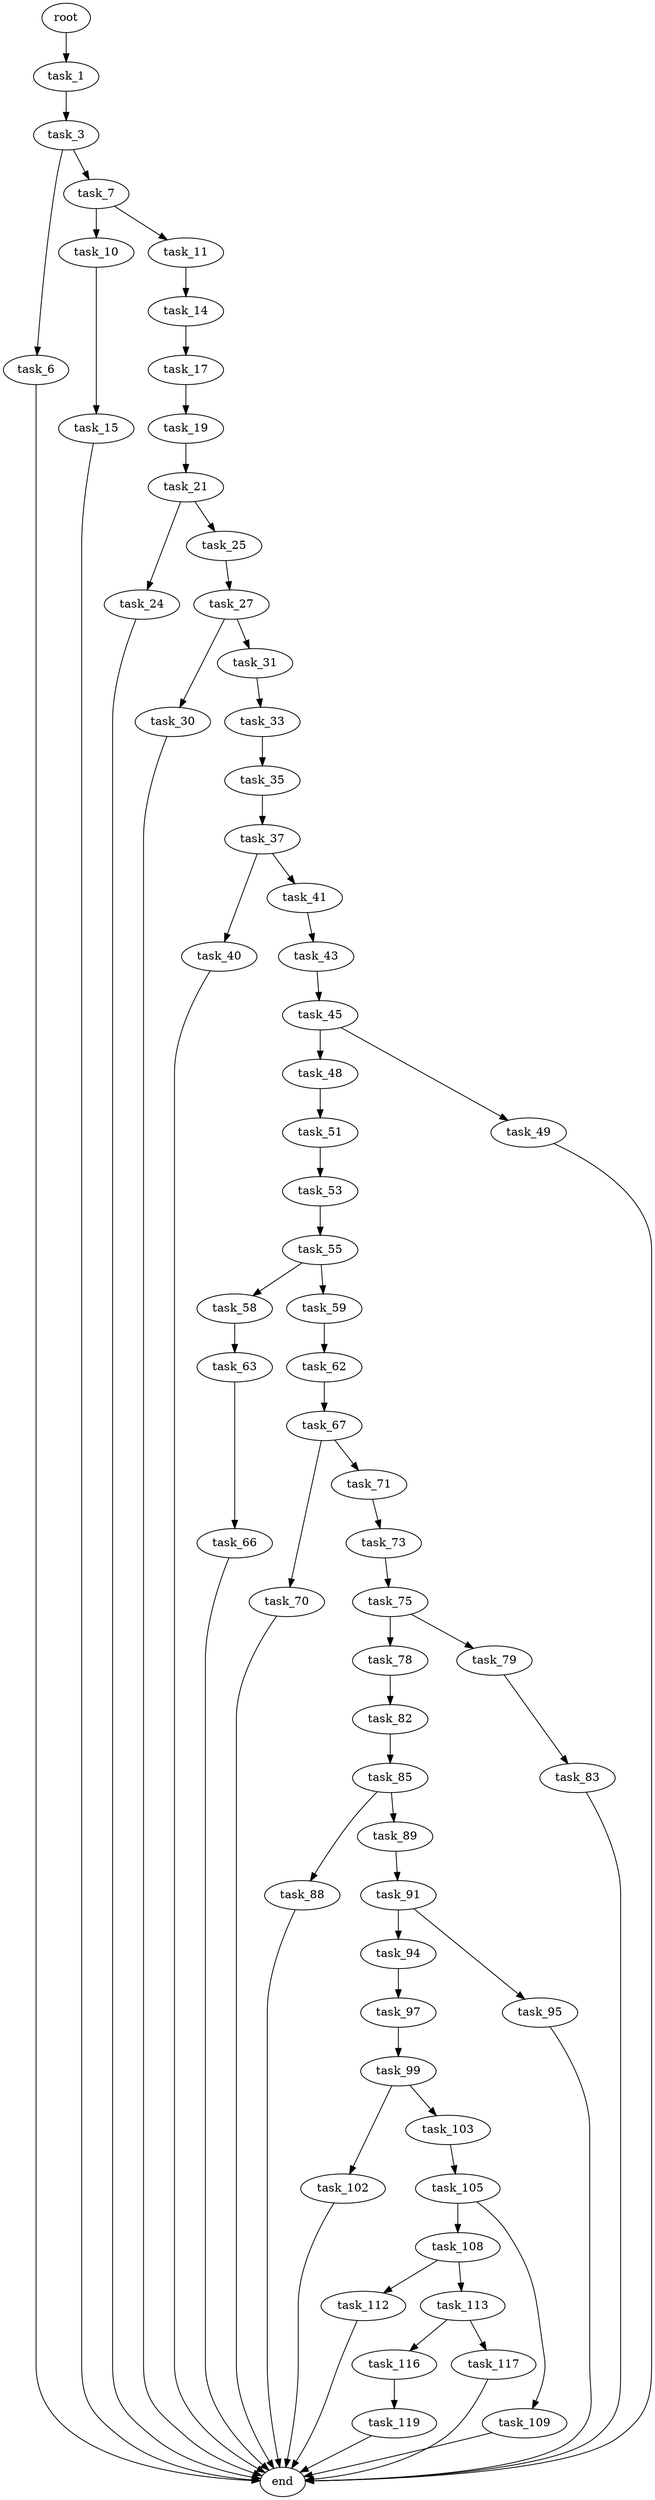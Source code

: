 digraph G {
  root [size="0.000000"];
  task_1 [size="28092209256.000000"];
  task_3 [size="11657819851.000000"];
  task_6 [size="203035186086.000000"];
  task_7 [size="1687009930.000000"];
  end [size="0.000000"];
  task_10 [size="882335683788.000000"];
  task_11 [size="2395978799.000000"];
  task_15 [size="13566419276.000000"];
  task_14 [size="231928233984.000000"];
  task_17 [size="1050376767972.000000"];
  task_19 [size="299324417496.000000"];
  task_21 [size="11118138600.000000"];
  task_24 [size="88968877533.000000"];
  task_25 [size="368293445632.000000"];
  task_27 [size="6412486101.000000"];
  task_30 [size="16627879448.000000"];
  task_31 [size="13472228154.000000"];
  task_33 [size="68719476736.000000"];
  task_35 [size="129746781468.000000"];
  task_37 [size="664778950940.000000"];
  task_40 [size="211325233669.000000"];
  task_41 [size="20653283604.000000"];
  task_43 [size="68719476736.000000"];
  task_45 [size="549755813888.000000"];
  task_48 [size="271510156.000000"];
  task_49 [size="8589934592.000000"];
  task_51 [size="43928685864.000000"];
  task_53 [size="7839984798.000000"];
  task_55 [size="1815129058.000000"];
  task_58 [size="746891156388.000000"];
  task_59 [size="134217728000.000000"];
  task_63 [size="10299462518.000000"];
  task_62 [size="134217728000.000000"];
  task_67 [size="408399766279.000000"];
  task_66 [size="505261771932.000000"];
  task_70 [size="231928233984.000000"];
  task_71 [size="134217728000.000000"];
  task_73 [size="15707573947.000000"];
  task_75 [size="21964255136.000000"];
  task_78 [size="8663500859.000000"];
  task_79 [size="12061627588.000000"];
  task_82 [size="368293445632.000000"];
  task_83 [size="3191622466.000000"];
  task_85 [size="28991029248.000000"];
  task_88 [size="30620751102.000000"];
  task_89 [size="81236868073.000000"];
  task_91 [size="1073741824000.000000"];
  task_94 [size="10095919378.000000"];
  task_95 [size="325345737431.000000"];
  task_97 [size="2443634072.000000"];
  task_99 [size="24887682559.000000"];
  task_102 [size="7125329450.000000"];
  task_103 [size="6505073863.000000"];
  task_105 [size="782757789696.000000"];
  task_108 [size="8589934592.000000"];
  task_109 [size="134217728000.000000"];
  task_112 [size="368293445632.000000"];
  task_113 [size="4557691972.000000"];
  task_116 [size="879138431889.000000"];
  task_117 [size="146547855996.000000"];
  task_119 [size="288269256669.000000"];

  root -> task_1 [size="1.000000"];
  task_1 -> task_3 [size="679477248.000000"];
  task_3 -> task_6 [size="301989888.000000"];
  task_3 -> task_7 [size="301989888.000000"];
  task_6 -> end [size="1.000000"];
  task_7 -> task_10 [size="134217728.000000"];
  task_7 -> task_11 [size="134217728.000000"];
  task_10 -> task_15 [size="536870912.000000"];
  task_11 -> task_14 [size="75497472.000000"];
  task_15 -> end [size="1.000000"];
  task_14 -> task_17 [size="301989888.000000"];
  task_17 -> task_19 [size="838860800.000000"];
  task_19 -> task_21 [size="536870912.000000"];
  task_21 -> task_24 [size="209715200.000000"];
  task_21 -> task_25 [size="209715200.000000"];
  task_24 -> end [size="1.000000"];
  task_25 -> task_27 [size="411041792.000000"];
  task_27 -> task_30 [size="301989888.000000"];
  task_27 -> task_31 [size="301989888.000000"];
  task_30 -> end [size="1.000000"];
  task_31 -> task_33 [size="411041792.000000"];
  task_33 -> task_35 [size="134217728.000000"];
  task_35 -> task_37 [size="134217728.000000"];
  task_37 -> task_40 [size="536870912.000000"];
  task_37 -> task_41 [size="536870912.000000"];
  task_40 -> end [size="1.000000"];
  task_41 -> task_43 [size="411041792.000000"];
  task_43 -> task_45 [size="134217728.000000"];
  task_45 -> task_48 [size="536870912.000000"];
  task_45 -> task_49 [size="536870912.000000"];
  task_48 -> task_51 [size="33554432.000000"];
  task_49 -> end [size="1.000000"];
  task_51 -> task_53 [size="33554432.000000"];
  task_53 -> task_55 [size="209715200.000000"];
  task_55 -> task_58 [size="75497472.000000"];
  task_55 -> task_59 [size="75497472.000000"];
  task_58 -> task_63 [size="536870912.000000"];
  task_59 -> task_62 [size="209715200.000000"];
  task_63 -> task_66 [size="301989888.000000"];
  task_62 -> task_67 [size="209715200.000000"];
  task_67 -> task_70 [size="679477248.000000"];
  task_67 -> task_71 [size="679477248.000000"];
  task_66 -> end [size="1.000000"];
  task_70 -> end [size="1.000000"];
  task_71 -> task_73 [size="209715200.000000"];
  task_73 -> task_75 [size="838860800.000000"];
  task_75 -> task_78 [size="411041792.000000"];
  task_75 -> task_79 [size="411041792.000000"];
  task_78 -> task_82 [size="209715200.000000"];
  task_79 -> task_83 [size="301989888.000000"];
  task_82 -> task_85 [size="411041792.000000"];
  task_83 -> end [size="1.000000"];
  task_85 -> task_88 [size="75497472.000000"];
  task_85 -> task_89 [size="75497472.000000"];
  task_88 -> end [size="1.000000"];
  task_89 -> task_91 [size="75497472.000000"];
  task_91 -> task_94 [size="838860800.000000"];
  task_91 -> task_95 [size="838860800.000000"];
  task_94 -> task_97 [size="301989888.000000"];
  task_95 -> end [size="1.000000"];
  task_97 -> task_99 [size="301989888.000000"];
  task_99 -> task_102 [size="838860800.000000"];
  task_99 -> task_103 [size="838860800.000000"];
  task_102 -> end [size="1.000000"];
  task_103 -> task_105 [size="134217728.000000"];
  task_105 -> task_108 [size="679477248.000000"];
  task_105 -> task_109 [size="679477248.000000"];
  task_108 -> task_112 [size="33554432.000000"];
  task_108 -> task_113 [size="33554432.000000"];
  task_109 -> end [size="1.000000"];
  task_112 -> end [size="1.000000"];
  task_113 -> task_116 [size="411041792.000000"];
  task_113 -> task_117 [size="411041792.000000"];
  task_116 -> task_119 [size="679477248.000000"];
  task_117 -> end [size="1.000000"];
  task_119 -> end [size="1.000000"];
}
